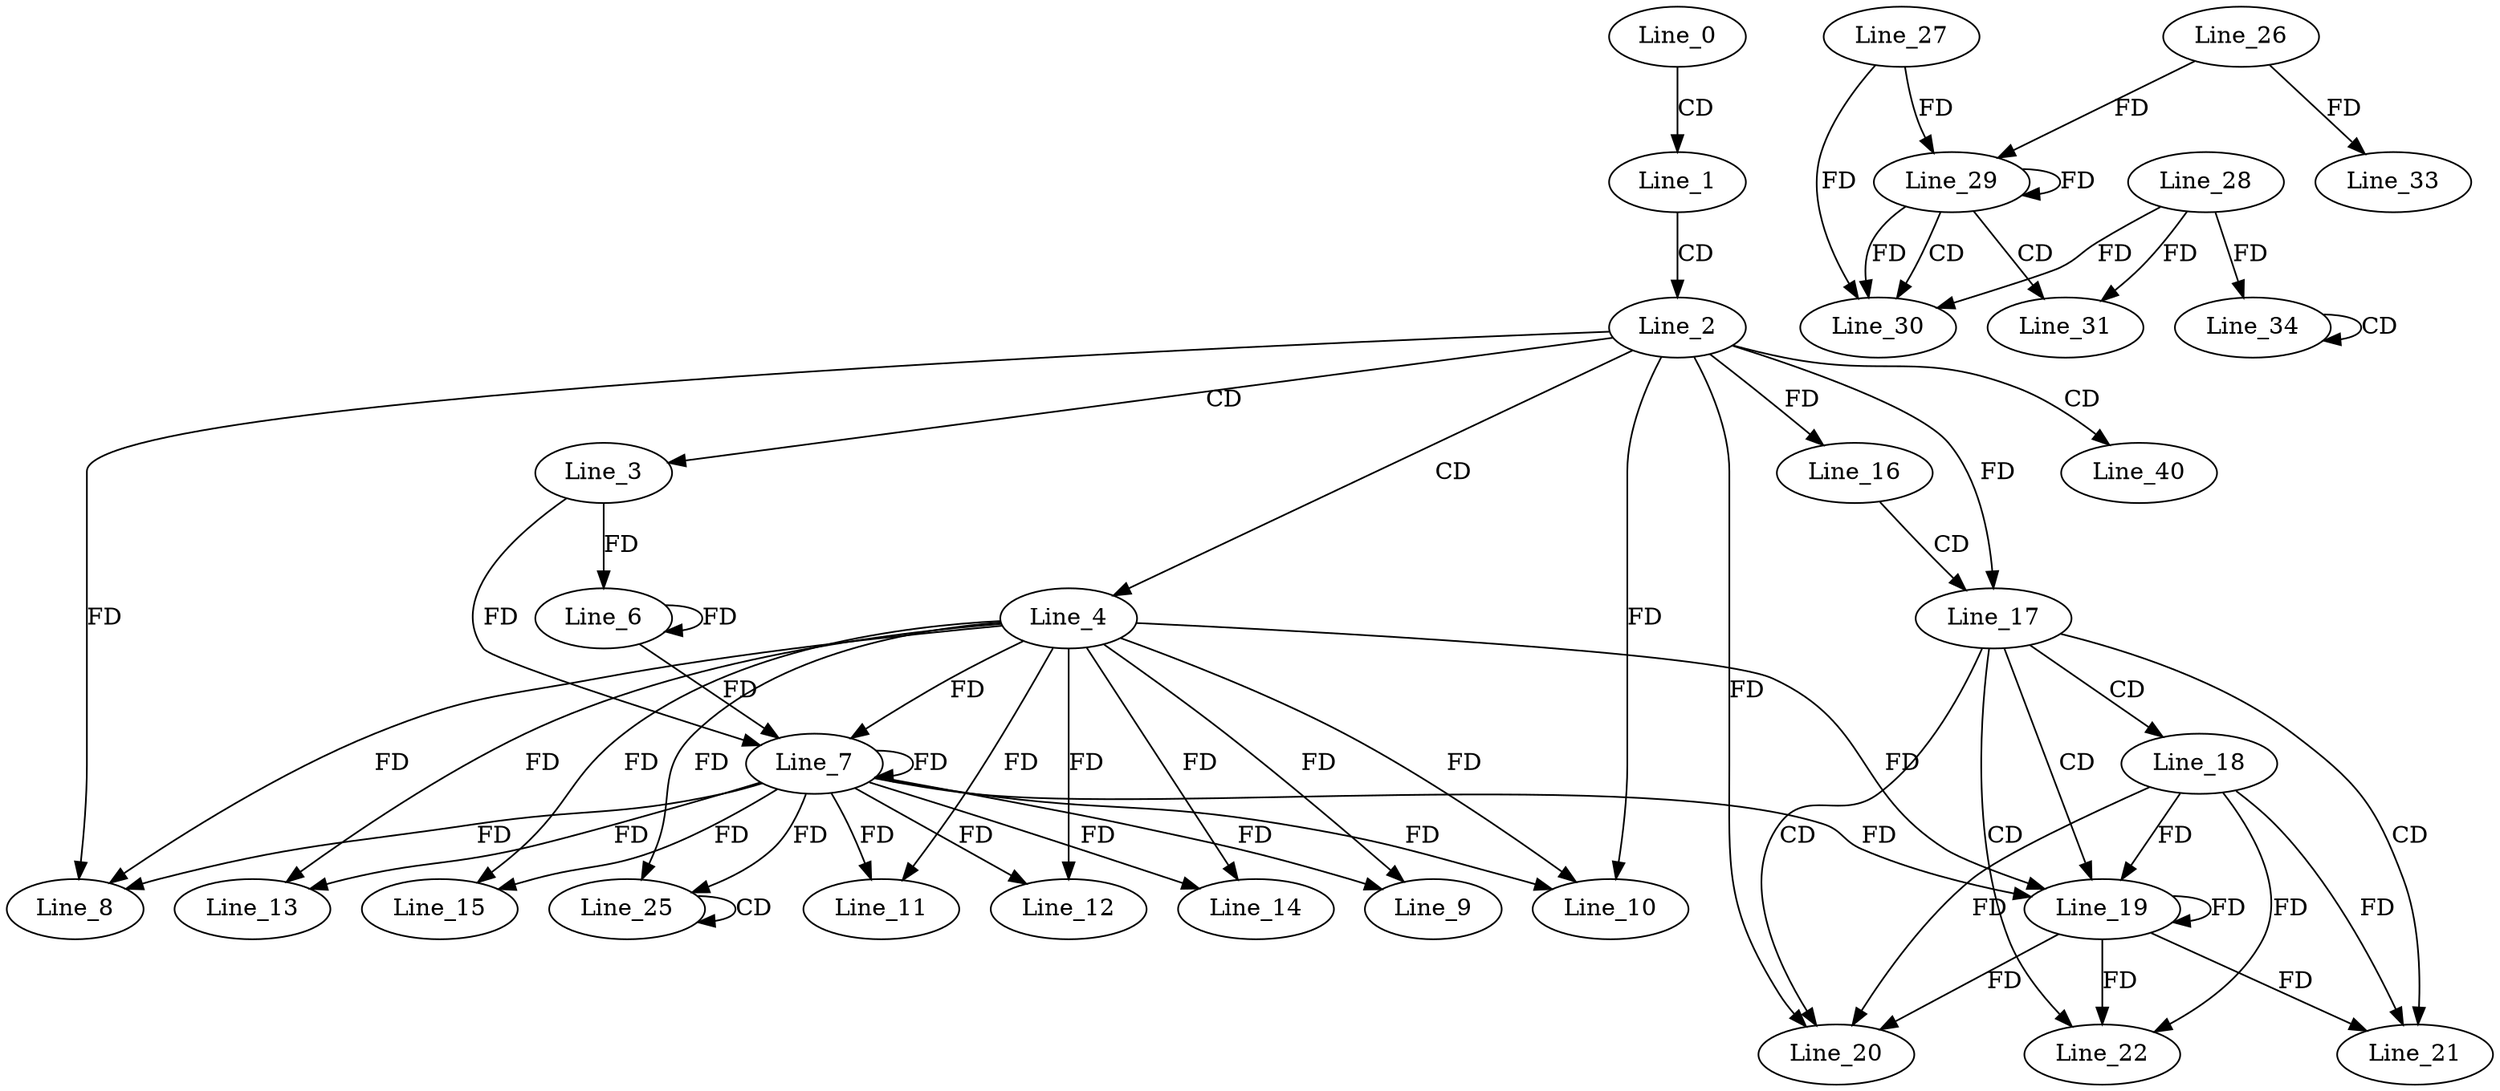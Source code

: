 digraph G {
  Line_0;
  Line_1;
  Line_2;
  Line_3;
  Line_4;
  Line_6;
  Line_7;
  Line_7;
  Line_8;
  Line_9;
  Line_10;
  Line_10;
  Line_11;
  Line_12;
  Line_13;
  Line_14;
  Line_15;
  Line_16;
  Line_17;
  Line_17;
  Line_18;
  Line_19;
  Line_19;
  Line_20;
  Line_21;
  Line_22;
  Line_25;
  Line_25;
  Line_29;
  Line_27;
  Line_29;
  Line_26;
  Line_29;
  Line_30;
  Line_28;
  Line_31;
  Line_33;
  Line_34;
  Line_34;
  Line_40;
  Line_0 -> Line_1 [ label="CD" ];
  Line_1 -> Line_2 [ label="CD" ];
  Line_2 -> Line_3 [ label="CD" ];
  Line_2 -> Line_4 [ label="CD" ];
  Line_3 -> Line_6 [ label="FD" ];
  Line_6 -> Line_6 [ label="FD" ];
  Line_4 -> Line_7 [ label="FD" ];
  Line_7 -> Line_7 [ label="FD" ];
  Line_3 -> Line_7 [ label="FD" ];
  Line_6 -> Line_7 [ label="FD" ];
  Line_4 -> Line_8 [ label="FD" ];
  Line_7 -> Line_8 [ label="FD" ];
  Line_2 -> Line_8 [ label="FD" ];
  Line_4 -> Line_9 [ label="FD" ];
  Line_7 -> Line_9 [ label="FD" ];
  Line_4 -> Line_10 [ label="FD" ];
  Line_7 -> Line_10 [ label="FD" ];
  Line_2 -> Line_10 [ label="FD" ];
  Line_4 -> Line_11 [ label="FD" ];
  Line_7 -> Line_11 [ label="FD" ];
  Line_4 -> Line_12 [ label="FD" ];
  Line_7 -> Line_12 [ label="FD" ];
  Line_4 -> Line_13 [ label="FD" ];
  Line_7 -> Line_13 [ label="FD" ];
  Line_4 -> Line_14 [ label="FD" ];
  Line_7 -> Line_14 [ label="FD" ];
  Line_4 -> Line_15 [ label="FD" ];
  Line_7 -> Line_15 [ label="FD" ];
  Line_2 -> Line_16 [ label="FD" ];
  Line_16 -> Line_17 [ label="CD" ];
  Line_2 -> Line_17 [ label="FD" ];
  Line_17 -> Line_18 [ label="CD" ];
  Line_17 -> Line_19 [ label="CD" ];
  Line_18 -> Line_19 [ label="FD" ];
  Line_19 -> Line_19 [ label="FD" ];
  Line_4 -> Line_19 [ label="FD" ];
  Line_7 -> Line_19 [ label="FD" ];
  Line_17 -> Line_20 [ label="CD" ];
  Line_18 -> Line_20 [ label="FD" ];
  Line_19 -> Line_20 [ label="FD" ];
  Line_2 -> Line_20 [ label="FD" ];
  Line_17 -> Line_21 [ label="CD" ];
  Line_18 -> Line_21 [ label="FD" ];
  Line_19 -> Line_21 [ label="FD" ];
  Line_17 -> Line_22 [ label="CD" ];
  Line_18 -> Line_22 [ label="FD" ];
  Line_19 -> Line_22 [ label="FD" ];
  Line_25 -> Line_25 [ label="CD" ];
  Line_4 -> Line_25 [ label="FD" ];
  Line_7 -> Line_25 [ label="FD" ];
  Line_29 -> Line_29 [ label="FD" ];
  Line_27 -> Line_29 [ label="FD" ];
  Line_26 -> Line_29 [ label="FD" ];
  Line_29 -> Line_30 [ label="CD" ];
  Line_28 -> Line_30 [ label="FD" ];
  Line_29 -> Line_30 [ label="FD" ];
  Line_27 -> Line_30 [ label="FD" ];
  Line_29 -> Line_31 [ label="CD" ];
  Line_28 -> Line_31 [ label="FD" ];
  Line_26 -> Line_33 [ label="FD" ];
  Line_34 -> Line_34 [ label="CD" ];
  Line_28 -> Line_34 [ label="FD" ];
  Line_2 -> Line_40 [ label="CD" ];
}
